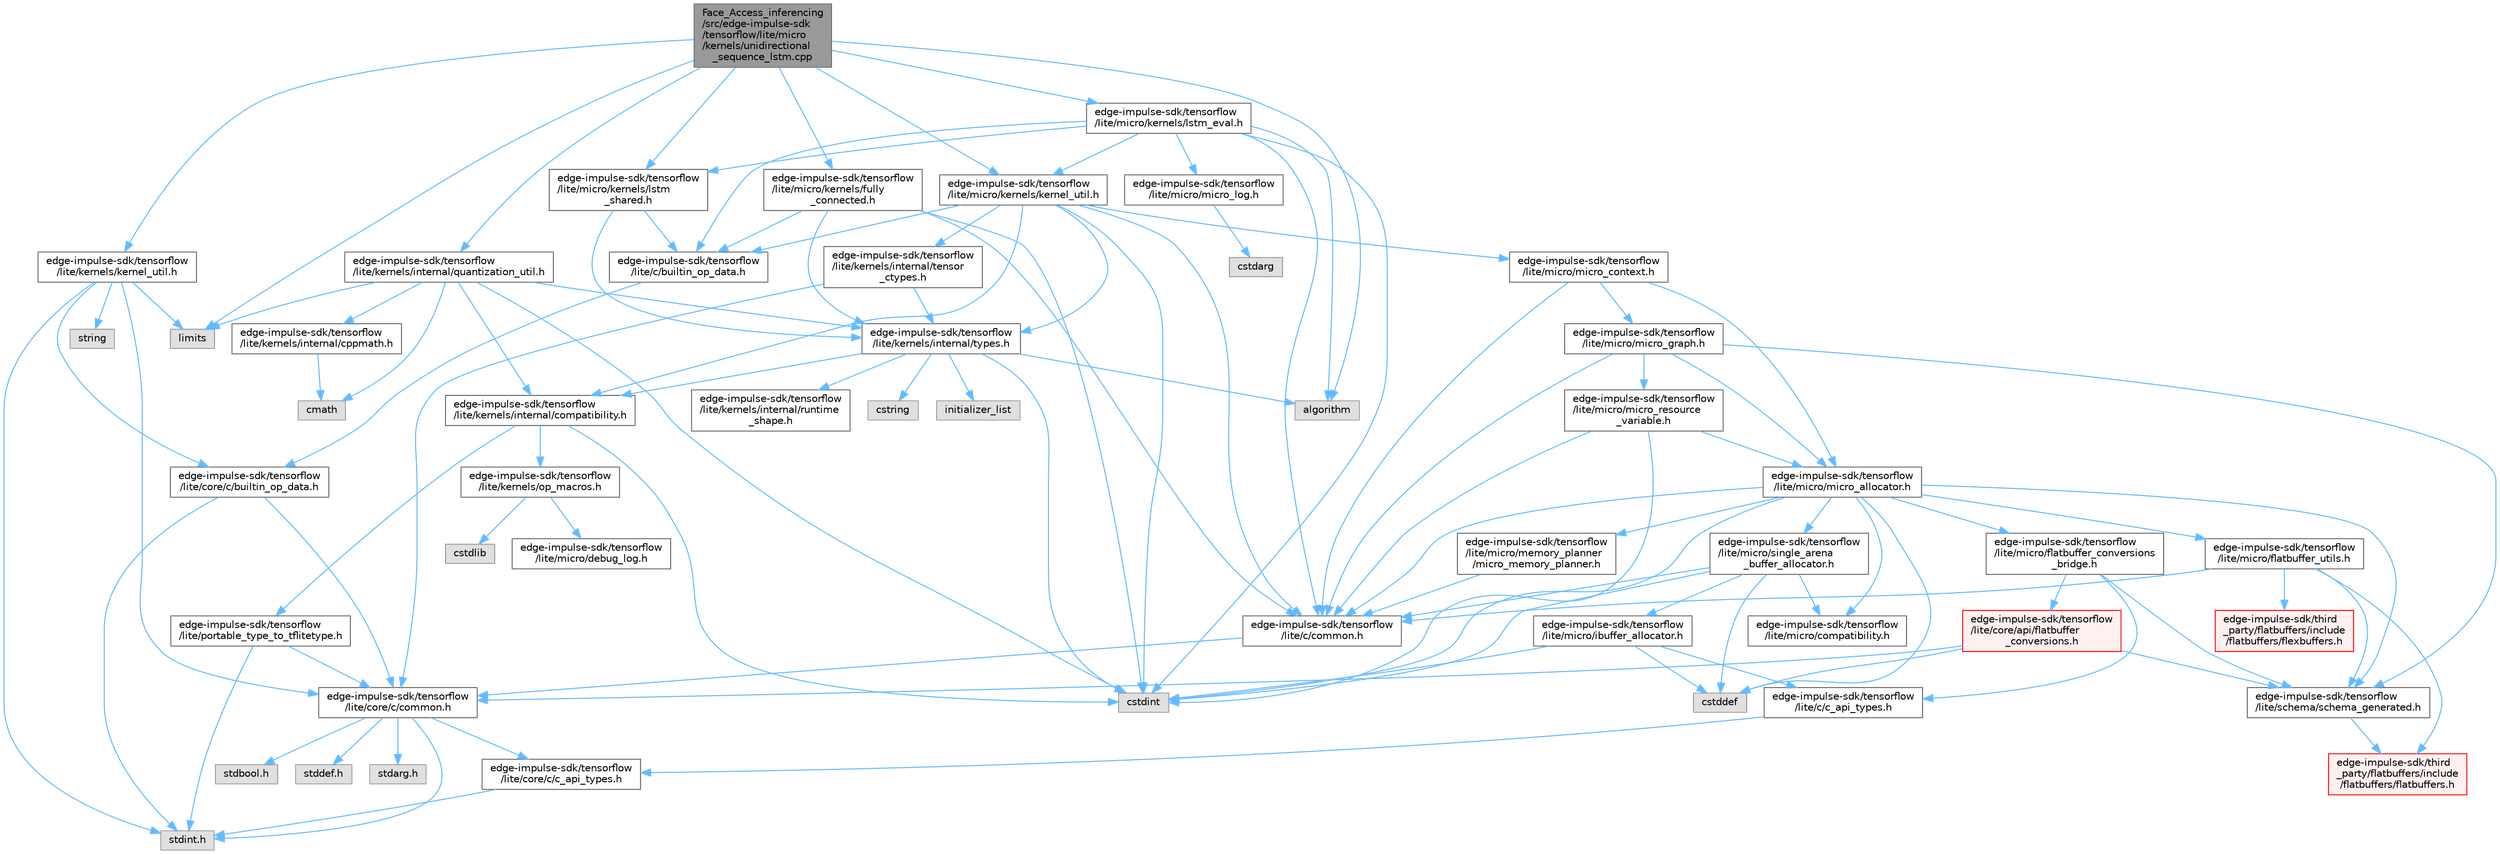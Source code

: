 digraph "Face_Access_inferencing/src/edge-impulse-sdk/tensorflow/lite/micro/kernels/unidirectional_sequence_lstm.cpp"
{
 // LATEX_PDF_SIZE
  bgcolor="transparent";
  edge [fontname=Helvetica,fontsize=10,labelfontname=Helvetica,labelfontsize=10];
  node [fontname=Helvetica,fontsize=10,shape=box,height=0.2,width=0.4];
  Node1 [id="Node000001",label="Face_Access_inferencing\l/src/edge-impulse-sdk\l/tensorflow/lite/micro\l/kernels/unidirectional\l_sequence_lstm.cpp",height=0.2,width=0.4,color="gray40", fillcolor="grey60", style="filled", fontcolor="black",tooltip=" "];
  Node1 -> Node2 [id="edge107_Node000001_Node000002",color="steelblue1",style="solid",tooltip=" "];
  Node2 [id="Node000002",label="algorithm",height=0.2,width=0.4,color="grey60", fillcolor="#E0E0E0", style="filled",tooltip=" "];
  Node1 -> Node3 [id="edge108_Node000001_Node000003",color="steelblue1",style="solid",tooltip=" "];
  Node3 [id="Node000003",label="limits",height=0.2,width=0.4,color="grey60", fillcolor="#E0E0E0", style="filled",tooltip=" "];
  Node1 -> Node4 [id="edge109_Node000001_Node000004",color="steelblue1",style="solid",tooltip=" "];
  Node4 [id="Node000004",label="edge-impulse-sdk/tensorflow\l/lite/kernels/internal/quantization_util.h",height=0.2,width=0.4,color="grey40", fillcolor="white", style="filled",URL="$_face___access__inferencing_2src_2edge-impulse-sdk_2tensorflow_2lite_2kernels_2internal_2quantization__util_8h.html",tooltip=" "];
  Node4 -> Node5 [id="edge110_Node000004_Node000005",color="steelblue1",style="solid",tooltip=" "];
  Node5 [id="Node000005",label="cmath",height=0.2,width=0.4,color="grey60", fillcolor="#E0E0E0", style="filled",tooltip=" "];
  Node4 -> Node6 [id="edge111_Node000004_Node000006",color="steelblue1",style="solid",tooltip=" "];
  Node6 [id="Node000006",label="cstdint",height=0.2,width=0.4,color="grey60", fillcolor="#E0E0E0", style="filled",tooltip=" "];
  Node4 -> Node3 [id="edge112_Node000004_Node000003",color="steelblue1",style="solid",tooltip=" "];
  Node4 -> Node7 [id="edge113_Node000004_Node000007",color="steelblue1",style="solid",tooltip=" "];
  Node7 [id="Node000007",label="edge-impulse-sdk/tensorflow\l/lite/kernels/internal/compatibility.h",height=0.2,width=0.4,color="grey40", fillcolor="white", style="filled",URL="$_face___access__inferencing_2src_2edge-impulse-sdk_2tensorflow_2lite_2kernels_2internal_2compatibility_8h.html",tooltip=" "];
  Node7 -> Node6 [id="edge114_Node000007_Node000006",color="steelblue1",style="solid",tooltip=" "];
  Node7 -> Node8 [id="edge115_Node000007_Node000008",color="steelblue1",style="solid",tooltip=" "];
  Node8 [id="Node000008",label="edge-impulse-sdk/tensorflow\l/lite/portable_type_to_tflitetype.h",height=0.2,width=0.4,color="grey40", fillcolor="white", style="filled",URL="$_face___access__inferencing_2src_2edge-impulse-sdk_2tensorflow_2lite_2portable__type__to__tflitetype_8h.html",tooltip=" "];
  Node8 -> Node9 [id="edge116_Node000008_Node000009",color="steelblue1",style="solid",tooltip=" "];
  Node9 [id="Node000009",label="stdint.h",height=0.2,width=0.4,color="grey60", fillcolor="#E0E0E0", style="filled",tooltip=" "];
  Node8 -> Node10 [id="edge117_Node000008_Node000010",color="steelblue1",style="solid",tooltip=" "];
  Node10 [id="Node000010",label="edge-impulse-sdk/tensorflow\l/lite/core/c/common.h",height=0.2,width=0.4,color="grey40", fillcolor="white", style="filled",URL="$_face___access__inferencing_2src_2edge-impulse-sdk_2tensorflow_2lite_2core_2c_2common_8h.html",tooltip=" "];
  Node10 -> Node11 [id="edge118_Node000010_Node000011",color="steelblue1",style="solid",tooltip=" "];
  Node11 [id="Node000011",label="stdarg.h",height=0.2,width=0.4,color="grey60", fillcolor="#E0E0E0", style="filled",tooltip=" "];
  Node10 -> Node12 [id="edge119_Node000010_Node000012",color="steelblue1",style="solid",tooltip=" "];
  Node12 [id="Node000012",label="stdbool.h",height=0.2,width=0.4,color="grey60", fillcolor="#E0E0E0", style="filled",tooltip=" "];
  Node10 -> Node13 [id="edge120_Node000010_Node000013",color="steelblue1",style="solid",tooltip=" "];
  Node13 [id="Node000013",label="stddef.h",height=0.2,width=0.4,color="grey60", fillcolor="#E0E0E0", style="filled",tooltip=" "];
  Node10 -> Node9 [id="edge121_Node000010_Node000009",color="steelblue1",style="solid",tooltip=" "];
  Node10 -> Node14 [id="edge122_Node000010_Node000014",color="steelblue1",style="solid",tooltip=" "];
  Node14 [id="Node000014",label="edge-impulse-sdk/tensorflow\l/lite/core/c/c_api_types.h",height=0.2,width=0.4,color="grey40", fillcolor="white", style="filled",URL="$_face___access__inferencing_2src_2edge-impulse-sdk_2tensorflow_2lite_2core_2c_2c__api__types_8h.html",tooltip=" "];
  Node14 -> Node9 [id="edge123_Node000014_Node000009",color="steelblue1",style="solid",tooltip=" "];
  Node7 -> Node15 [id="edge124_Node000007_Node000015",color="steelblue1",style="solid",tooltip=" "];
  Node15 [id="Node000015",label="edge-impulse-sdk/tensorflow\l/lite/kernels/op_macros.h",height=0.2,width=0.4,color="grey40", fillcolor="white", style="filled",URL="$_face___access__inferencing_2src_2edge-impulse-sdk_2tensorflow_2lite_2kernels_2op__macros_8h.html",tooltip=" "];
  Node15 -> Node16 [id="edge125_Node000015_Node000016",color="steelblue1",style="solid",tooltip=" "];
  Node16 [id="Node000016",label="edge-impulse-sdk/tensorflow\l/lite/micro/debug_log.h",height=0.2,width=0.4,color="grey40", fillcolor="white", style="filled",URL="$_face___access__inferencing_2src_2edge-impulse-sdk_2tensorflow_2lite_2micro_2debug__log_8h.html",tooltip=" "];
  Node15 -> Node17 [id="edge126_Node000015_Node000017",color="steelblue1",style="solid",tooltip=" "];
  Node17 [id="Node000017",label="cstdlib",height=0.2,width=0.4,color="grey60", fillcolor="#E0E0E0", style="filled",tooltip=" "];
  Node4 -> Node18 [id="edge127_Node000004_Node000018",color="steelblue1",style="solid",tooltip=" "];
  Node18 [id="Node000018",label="edge-impulse-sdk/tensorflow\l/lite/kernels/internal/cppmath.h",height=0.2,width=0.4,color="grey40", fillcolor="white", style="filled",URL="$_face___access__inferencing_2src_2edge-impulse-sdk_2tensorflow_2lite_2kernels_2internal_2cppmath_8h.html",tooltip=" "];
  Node18 -> Node5 [id="edge128_Node000018_Node000005",color="steelblue1",style="solid",tooltip=" "];
  Node4 -> Node19 [id="edge129_Node000004_Node000019",color="steelblue1",style="solid",tooltip=" "];
  Node19 [id="Node000019",label="edge-impulse-sdk/tensorflow\l/lite/kernels/internal/types.h",height=0.2,width=0.4,color="grey40", fillcolor="white", style="filled",URL="$_face___access__inferencing_2src_2edge-impulse-sdk_2tensorflow_2lite_2kernels_2internal_2types_8h.html",tooltip=" "];
  Node19 -> Node2 [id="edge130_Node000019_Node000002",color="steelblue1",style="solid",tooltip=" "];
  Node19 -> Node6 [id="edge131_Node000019_Node000006",color="steelblue1",style="solid",tooltip=" "];
  Node19 -> Node20 [id="edge132_Node000019_Node000020",color="steelblue1",style="solid",tooltip=" "];
  Node20 [id="Node000020",label="cstring",height=0.2,width=0.4,color="grey60", fillcolor="#E0E0E0", style="filled",tooltip=" "];
  Node19 -> Node21 [id="edge133_Node000019_Node000021",color="steelblue1",style="solid",tooltip=" "];
  Node21 [id="Node000021",label="initializer_list",height=0.2,width=0.4,color="grey60", fillcolor="#E0E0E0", style="filled",tooltip=" "];
  Node19 -> Node7 [id="edge134_Node000019_Node000007",color="steelblue1",style="solid",tooltip=" "];
  Node19 -> Node22 [id="edge135_Node000019_Node000022",color="steelblue1",style="solid",tooltip=" "];
  Node22 [id="Node000022",label="edge-impulse-sdk/tensorflow\l/lite/kernels/internal/runtime\l_shape.h",height=0.2,width=0.4,color="grey40", fillcolor="white", style="filled",URL="$_face___access__inferencing_2src_2edge-impulse-sdk_2tensorflow_2lite_2kernels_2internal_2runtime__shape_8h.html",tooltip=" "];
  Node1 -> Node23 [id="edge136_Node000001_Node000023",color="steelblue1",style="solid",tooltip=" "];
  Node23 [id="Node000023",label="edge-impulse-sdk/tensorflow\l/lite/kernels/kernel_util.h",height=0.2,width=0.4,color="grey40", fillcolor="white", style="filled",URL="$_face___access__inferencing_2src_2edge-impulse-sdk_2tensorflow_2lite_2kernels_2kernel__util_8h.html",tooltip=" "];
  Node23 -> Node9 [id="edge137_Node000023_Node000009",color="steelblue1",style="solid",tooltip=" "];
  Node23 -> Node3 [id="edge138_Node000023_Node000003",color="steelblue1",style="solid",tooltip=" "];
  Node23 -> Node24 [id="edge139_Node000023_Node000024",color="steelblue1",style="solid",tooltip=" "];
  Node24 [id="Node000024",label="string",height=0.2,width=0.4,color="grey60", fillcolor="#E0E0E0", style="filled",tooltip=" "];
  Node23 -> Node25 [id="edge140_Node000023_Node000025",color="steelblue1",style="solid",tooltip=" "];
  Node25 [id="Node000025",label="edge-impulse-sdk/tensorflow\l/lite/core/c/builtin_op_data.h",height=0.2,width=0.4,color="grey40", fillcolor="white", style="filled",URL="$_face___access__inferencing_2src_2edge-impulse-sdk_2tensorflow_2lite_2core_2c_2builtin__op__data_8h.html",tooltip=" "];
  Node25 -> Node9 [id="edge141_Node000025_Node000009",color="steelblue1",style="solid",tooltip=" "];
  Node25 -> Node10 [id="edge142_Node000025_Node000010",color="steelblue1",style="solid",tooltip=" "];
  Node23 -> Node10 [id="edge143_Node000023_Node000010",color="steelblue1",style="solid",tooltip=" "];
  Node1 -> Node26 [id="edge144_Node000001_Node000026",color="steelblue1",style="solid",tooltip=" "];
  Node26 [id="Node000026",label="edge-impulse-sdk/tensorflow\l/lite/micro/kernels/fully\l_connected.h",height=0.2,width=0.4,color="grey40", fillcolor="white", style="filled",URL="$_face___access__inferencing_2src_2edge-impulse-sdk_2tensorflow_2lite_2micro_2kernels_2fully__connected_8h.html",tooltip=" "];
  Node26 -> Node6 [id="edge145_Node000026_Node000006",color="steelblue1",style="solid",tooltip=" "];
  Node26 -> Node27 [id="edge146_Node000026_Node000027",color="steelblue1",style="solid",tooltip=" "];
  Node27 [id="Node000027",label="edge-impulse-sdk/tensorflow\l/lite/c/builtin_op_data.h",height=0.2,width=0.4,color="grey40", fillcolor="white", style="filled",URL="$_face___access__inferencing_2src_2edge-impulse-sdk_2tensorflow_2lite_2c_2builtin__op__data_8h.html",tooltip=" "];
  Node27 -> Node25 [id="edge147_Node000027_Node000025",color="steelblue1",style="solid",tooltip=" "];
  Node26 -> Node28 [id="edge148_Node000026_Node000028",color="steelblue1",style="solid",tooltip=" "];
  Node28 [id="Node000028",label="edge-impulse-sdk/tensorflow\l/lite/c/common.h",height=0.2,width=0.4,color="grey40", fillcolor="white", style="filled",URL="$_face___access__inferencing_2src_2edge-impulse-sdk_2tensorflow_2lite_2c_2common_8h.html",tooltip=" "];
  Node28 -> Node10 [id="edge149_Node000028_Node000010",color="steelblue1",style="solid",tooltip=" "];
  Node26 -> Node19 [id="edge150_Node000026_Node000019",color="steelblue1",style="solid",tooltip=" "];
  Node1 -> Node29 [id="edge151_Node000001_Node000029",color="steelblue1",style="solid",tooltip=" "];
  Node29 [id="Node000029",label="edge-impulse-sdk/tensorflow\l/lite/micro/kernels/kernel_util.h",height=0.2,width=0.4,color="grey40", fillcolor="white", style="filled",URL="$_face___access__inferencing_2src_2edge-impulse-sdk_2tensorflow_2lite_2micro_2kernels_2kernel__util_8h.html",tooltip=" "];
  Node29 -> Node6 [id="edge152_Node000029_Node000006",color="steelblue1",style="solid",tooltip=" "];
  Node29 -> Node27 [id="edge153_Node000029_Node000027",color="steelblue1",style="solid",tooltip=" "];
  Node29 -> Node28 [id="edge154_Node000029_Node000028",color="steelblue1",style="solid",tooltip=" "];
  Node29 -> Node7 [id="edge155_Node000029_Node000007",color="steelblue1",style="solid",tooltip=" "];
  Node29 -> Node30 [id="edge156_Node000029_Node000030",color="steelblue1",style="solid",tooltip=" "];
  Node30 [id="Node000030",label="edge-impulse-sdk/tensorflow\l/lite/kernels/internal/tensor\l_ctypes.h",height=0.2,width=0.4,color="grey40", fillcolor="white", style="filled",URL="$_face___access__inferencing_2src_2edge-impulse-sdk_2tensorflow_2lite_2kernels_2internal_2tensor__ctypes_8h.html",tooltip=" "];
  Node30 -> Node10 [id="edge157_Node000030_Node000010",color="steelblue1",style="solid",tooltip=" "];
  Node30 -> Node19 [id="edge158_Node000030_Node000019",color="steelblue1",style="solid",tooltip=" "];
  Node29 -> Node19 [id="edge159_Node000029_Node000019",color="steelblue1",style="solid",tooltip=" "];
  Node29 -> Node31 [id="edge160_Node000029_Node000031",color="steelblue1",style="solid",tooltip=" "];
  Node31 [id="Node000031",label="edge-impulse-sdk/tensorflow\l/lite/micro/micro_context.h",height=0.2,width=0.4,color="grey40", fillcolor="white", style="filled",URL="$_face___access__inferencing_2src_2edge-impulse-sdk_2tensorflow_2lite_2micro_2micro__context_8h.html",tooltip=" "];
  Node31 -> Node28 [id="edge161_Node000031_Node000028",color="steelblue1",style="solid",tooltip=" "];
  Node31 -> Node32 [id="edge162_Node000031_Node000032",color="steelblue1",style="solid",tooltip=" "];
  Node32 [id="Node000032",label="edge-impulse-sdk/tensorflow\l/lite/micro/micro_allocator.h",height=0.2,width=0.4,color="grey40", fillcolor="white", style="filled",URL="$_face___access__inferencing_2src_2edge-impulse-sdk_2tensorflow_2lite_2micro_2micro__allocator_8h.html",tooltip=" "];
  Node32 -> Node33 [id="edge163_Node000032_Node000033",color="steelblue1",style="solid",tooltip=" "];
  Node33 [id="Node000033",label="cstddef",height=0.2,width=0.4,color="grey60", fillcolor="#E0E0E0", style="filled",tooltip=" "];
  Node32 -> Node6 [id="edge164_Node000032_Node000006",color="steelblue1",style="solid",tooltip=" "];
  Node32 -> Node28 [id="edge165_Node000032_Node000028",color="steelblue1",style="solid",tooltip=" "];
  Node32 -> Node34 [id="edge166_Node000032_Node000034",color="steelblue1",style="solid",tooltip=" "];
  Node34 [id="Node000034",label="edge-impulse-sdk/tensorflow\l/lite/micro/single_arena\l_buffer_allocator.h",height=0.2,width=0.4,color="grey40", fillcolor="white", style="filled",URL="$_face___access__inferencing_2src_2edge-impulse-sdk_2tensorflow_2lite_2micro_2single__arena__buffer__allocator_8h.html",tooltip=" "];
  Node34 -> Node33 [id="edge167_Node000034_Node000033",color="steelblue1",style="solid",tooltip=" "];
  Node34 -> Node6 [id="edge168_Node000034_Node000006",color="steelblue1",style="solid",tooltip=" "];
  Node34 -> Node28 [id="edge169_Node000034_Node000028",color="steelblue1",style="solid",tooltip=" "];
  Node34 -> Node35 [id="edge170_Node000034_Node000035",color="steelblue1",style="solid",tooltip=" "];
  Node35 [id="Node000035",label="edge-impulse-sdk/tensorflow\l/lite/micro/ibuffer_allocator.h",height=0.2,width=0.4,color="grey40", fillcolor="white", style="filled",URL="$_face___access__inferencing_2src_2edge-impulse-sdk_2tensorflow_2lite_2micro_2ibuffer__allocator_8h.html",tooltip=" "];
  Node35 -> Node33 [id="edge171_Node000035_Node000033",color="steelblue1",style="solid",tooltip=" "];
  Node35 -> Node6 [id="edge172_Node000035_Node000006",color="steelblue1",style="solid",tooltip=" "];
  Node35 -> Node36 [id="edge173_Node000035_Node000036",color="steelblue1",style="solid",tooltip=" "];
  Node36 [id="Node000036",label="edge-impulse-sdk/tensorflow\l/lite/c/c_api_types.h",height=0.2,width=0.4,color="grey40", fillcolor="white", style="filled",URL="$_face___access__inferencing_2src_2edge-impulse-sdk_2tensorflow_2lite_2c_2c__api__types_8h.html",tooltip=" "];
  Node36 -> Node14 [id="edge174_Node000036_Node000014",color="steelblue1",style="solid",tooltip=" "];
  Node34 -> Node37 [id="edge175_Node000034_Node000037",color="steelblue1",style="solid",tooltip=" "];
  Node37 [id="Node000037",label="edge-impulse-sdk/tensorflow\l/lite/micro/compatibility.h",height=0.2,width=0.4,color="grey40", fillcolor="white", style="filled",URL="$_face___access__inferencing_2src_2edge-impulse-sdk_2tensorflow_2lite_2micro_2compatibility_8h.html",tooltip=" "];
  Node32 -> Node37 [id="edge176_Node000032_Node000037",color="steelblue1",style="solid",tooltip=" "];
  Node32 -> Node38 [id="edge177_Node000032_Node000038",color="steelblue1",style="solid",tooltip=" "];
  Node38 [id="Node000038",label="edge-impulse-sdk/tensorflow\l/lite/micro/flatbuffer_utils.h",height=0.2,width=0.4,color="grey40", fillcolor="white", style="filled",URL="$_face___access__inferencing_2src_2edge-impulse-sdk_2tensorflow_2lite_2micro_2flatbuffer__utils_8h.html",tooltip=" "];
  Node38 -> Node39 [id="edge178_Node000038_Node000039",color="steelblue1",style="solid",tooltip=" "];
  Node39 [id="Node000039",label="edge-impulse-sdk/third\l_party/flatbuffers/include\l/flatbuffers/flatbuffers.h",height=0.2,width=0.4,color="red", fillcolor="#FFF0F0", style="filled",URL="$_face___access__inferencing_2src_2edge-impulse-sdk_2third__party_2flatbuffers_2include_2flatbuffers_2flatbuffers_8h.html",tooltip=" "];
  Node38 -> Node63 [id="edge179_Node000038_Node000063",color="steelblue1",style="solid",tooltip=" "];
  Node63 [id="Node000063",label="edge-impulse-sdk/third\l_party/flatbuffers/include\l/flatbuffers/flexbuffers.h",height=0.2,width=0.4,color="red", fillcolor="#FFF0F0", style="filled",URL="$_face___access__inferencing_2src_2edge-impulse-sdk_2third__party_2flatbuffers_2include_2flatbuffers_2flexbuffers_8h.html",tooltip=" "];
  Node38 -> Node28 [id="edge180_Node000038_Node000028",color="steelblue1",style="solid",tooltip=" "];
  Node38 -> Node70 [id="edge181_Node000038_Node000070",color="steelblue1",style="solid",tooltip=" "];
  Node70 [id="Node000070",label="edge-impulse-sdk/tensorflow\l/lite/schema/schema_generated.h",height=0.2,width=0.4,color="grey40", fillcolor="white", style="filled",URL="$_face___access__inferencing_2src_2edge-impulse-sdk_2tensorflow_2lite_2schema_2schema__generated_8h.html",tooltip=" "];
  Node70 -> Node39 [id="edge182_Node000070_Node000039",color="steelblue1",style="solid",tooltip=" "];
  Node32 -> Node71 [id="edge183_Node000032_Node000071",color="steelblue1",style="solid",tooltip=" "];
  Node71 [id="Node000071",label="edge-impulse-sdk/tensorflow\l/lite/micro/memory_planner\l/micro_memory_planner.h",height=0.2,width=0.4,color="grey40", fillcolor="white", style="filled",URL="$_face___access__inferencing_2src_2edge-impulse-sdk_2tensorflow_2lite_2micro_2memory__planner_2micro__memory__planner_8h.html",tooltip=" "];
  Node71 -> Node28 [id="edge184_Node000071_Node000028",color="steelblue1",style="solid",tooltip=" "];
  Node32 -> Node72 [id="edge185_Node000032_Node000072",color="steelblue1",style="solid",tooltip=" "];
  Node72 [id="Node000072",label="edge-impulse-sdk/tensorflow\l/lite/micro/flatbuffer_conversions\l_bridge.h",height=0.2,width=0.4,color="grey40", fillcolor="white", style="filled",URL="$_face___access__inferencing_2src_2edge-impulse-sdk_2tensorflow_2lite_2micro_2flatbuffer__conversions__bridge_8h.html",tooltip=" "];
  Node72 -> Node36 [id="edge186_Node000072_Node000036",color="steelblue1",style="solid",tooltip=" "];
  Node72 -> Node73 [id="edge187_Node000072_Node000073",color="steelblue1",style="solid",tooltip=" "];
  Node73 [id="Node000073",label="edge-impulse-sdk/tensorflow\l/lite/core/api/flatbuffer\l_conversions.h",height=0.2,width=0.4,color="red", fillcolor="#FFF0F0", style="filled",URL="$_face___access__inferencing_2src_2edge-impulse-sdk_2tensorflow_2lite_2core_2api_2flatbuffer__conversions_8h.html",tooltip=" "];
  Node73 -> Node33 [id="edge188_Node000073_Node000033",color="steelblue1",style="solid",tooltip=" "];
  Node73 -> Node10 [id="edge189_Node000073_Node000010",color="steelblue1",style="solid",tooltip=" "];
  Node73 -> Node70 [id="edge190_Node000073_Node000070",color="steelblue1",style="solid",tooltip=" "];
  Node72 -> Node70 [id="edge191_Node000072_Node000070",color="steelblue1",style="solid",tooltip=" "];
  Node32 -> Node70 [id="edge192_Node000032_Node000070",color="steelblue1",style="solid",tooltip=" "];
  Node31 -> Node77 [id="edge193_Node000031_Node000077",color="steelblue1",style="solid",tooltip=" "];
  Node77 [id="Node000077",label="edge-impulse-sdk/tensorflow\l/lite/micro/micro_graph.h",height=0.2,width=0.4,color="grey40", fillcolor="white", style="filled",URL="$_face___access__inferencing_2src_2edge-impulse-sdk_2tensorflow_2lite_2micro_2micro__graph_8h.html",tooltip=" "];
  Node77 -> Node28 [id="edge194_Node000077_Node000028",color="steelblue1",style="solid",tooltip=" "];
  Node77 -> Node32 [id="edge195_Node000077_Node000032",color="steelblue1",style="solid",tooltip=" "];
  Node77 -> Node78 [id="edge196_Node000077_Node000078",color="steelblue1",style="solid",tooltip=" "];
  Node78 [id="Node000078",label="edge-impulse-sdk/tensorflow\l/lite/micro/micro_resource\l_variable.h",height=0.2,width=0.4,color="grey40", fillcolor="white", style="filled",URL="$_face___access__inferencing_2src_2edge-impulse-sdk_2tensorflow_2lite_2micro_2micro__resource__variable_8h.html",tooltip=" "];
  Node78 -> Node6 [id="edge197_Node000078_Node000006",color="steelblue1",style="solid",tooltip=" "];
  Node78 -> Node28 [id="edge198_Node000078_Node000028",color="steelblue1",style="solid",tooltip=" "];
  Node78 -> Node32 [id="edge199_Node000078_Node000032",color="steelblue1",style="solid",tooltip=" "];
  Node77 -> Node70 [id="edge200_Node000077_Node000070",color="steelblue1",style="solid",tooltip=" "];
  Node1 -> Node79 [id="edge201_Node000001_Node000079",color="steelblue1",style="solid",tooltip=" "];
  Node79 [id="Node000079",label="edge-impulse-sdk/tensorflow\l/lite/micro/kernels/lstm_eval.h",height=0.2,width=0.4,color="grey40", fillcolor="white", style="filled",URL="$_face___access__inferencing_2src_2edge-impulse-sdk_2tensorflow_2lite_2micro_2kernels_2lstm__eval_8h.html",tooltip=" "];
  Node79 -> Node2 [id="edge202_Node000079_Node000002",color="steelblue1",style="solid",tooltip=" "];
  Node79 -> Node6 [id="edge203_Node000079_Node000006",color="steelblue1",style="solid",tooltip=" "];
  Node79 -> Node27 [id="edge204_Node000079_Node000027",color="steelblue1",style="solid",tooltip=" "];
  Node79 -> Node28 [id="edge205_Node000079_Node000028",color="steelblue1",style="solid",tooltip=" "];
  Node79 -> Node29 [id="edge206_Node000079_Node000029",color="steelblue1",style="solid",tooltip=" "];
  Node79 -> Node80 [id="edge207_Node000079_Node000080",color="steelblue1",style="solid",tooltip=" "];
  Node80 [id="Node000080",label="edge-impulse-sdk/tensorflow\l/lite/micro/kernels/lstm\l_shared.h",height=0.2,width=0.4,color="grey40", fillcolor="white", style="filled",URL="$_face___access__inferencing_2src_2edge-impulse-sdk_2tensorflow_2lite_2micro_2kernels_2lstm__shared_8h.html",tooltip=" "];
  Node80 -> Node27 [id="edge208_Node000080_Node000027",color="steelblue1",style="solid",tooltip=" "];
  Node80 -> Node19 [id="edge209_Node000080_Node000019",color="steelblue1",style="solid",tooltip=" "];
  Node79 -> Node81 [id="edge210_Node000079_Node000081",color="steelblue1",style="solid",tooltip=" "];
  Node81 [id="Node000081",label="edge-impulse-sdk/tensorflow\l/lite/micro/micro_log.h",height=0.2,width=0.4,color="grey40", fillcolor="white", style="filled",URL="$_face___access__inferencing_2src_2edge-impulse-sdk_2tensorflow_2lite_2micro_2micro__log_8h.html",tooltip=" "];
  Node81 -> Node76 [id="edge211_Node000081_Node000076",color="steelblue1",style="solid",tooltip=" "];
  Node76 [id="Node000076",label="cstdarg",height=0.2,width=0.4,color="grey60", fillcolor="#E0E0E0", style="filled",tooltip=" "];
  Node1 -> Node80 [id="edge212_Node000001_Node000080",color="steelblue1",style="solid",tooltip=" "];
}
